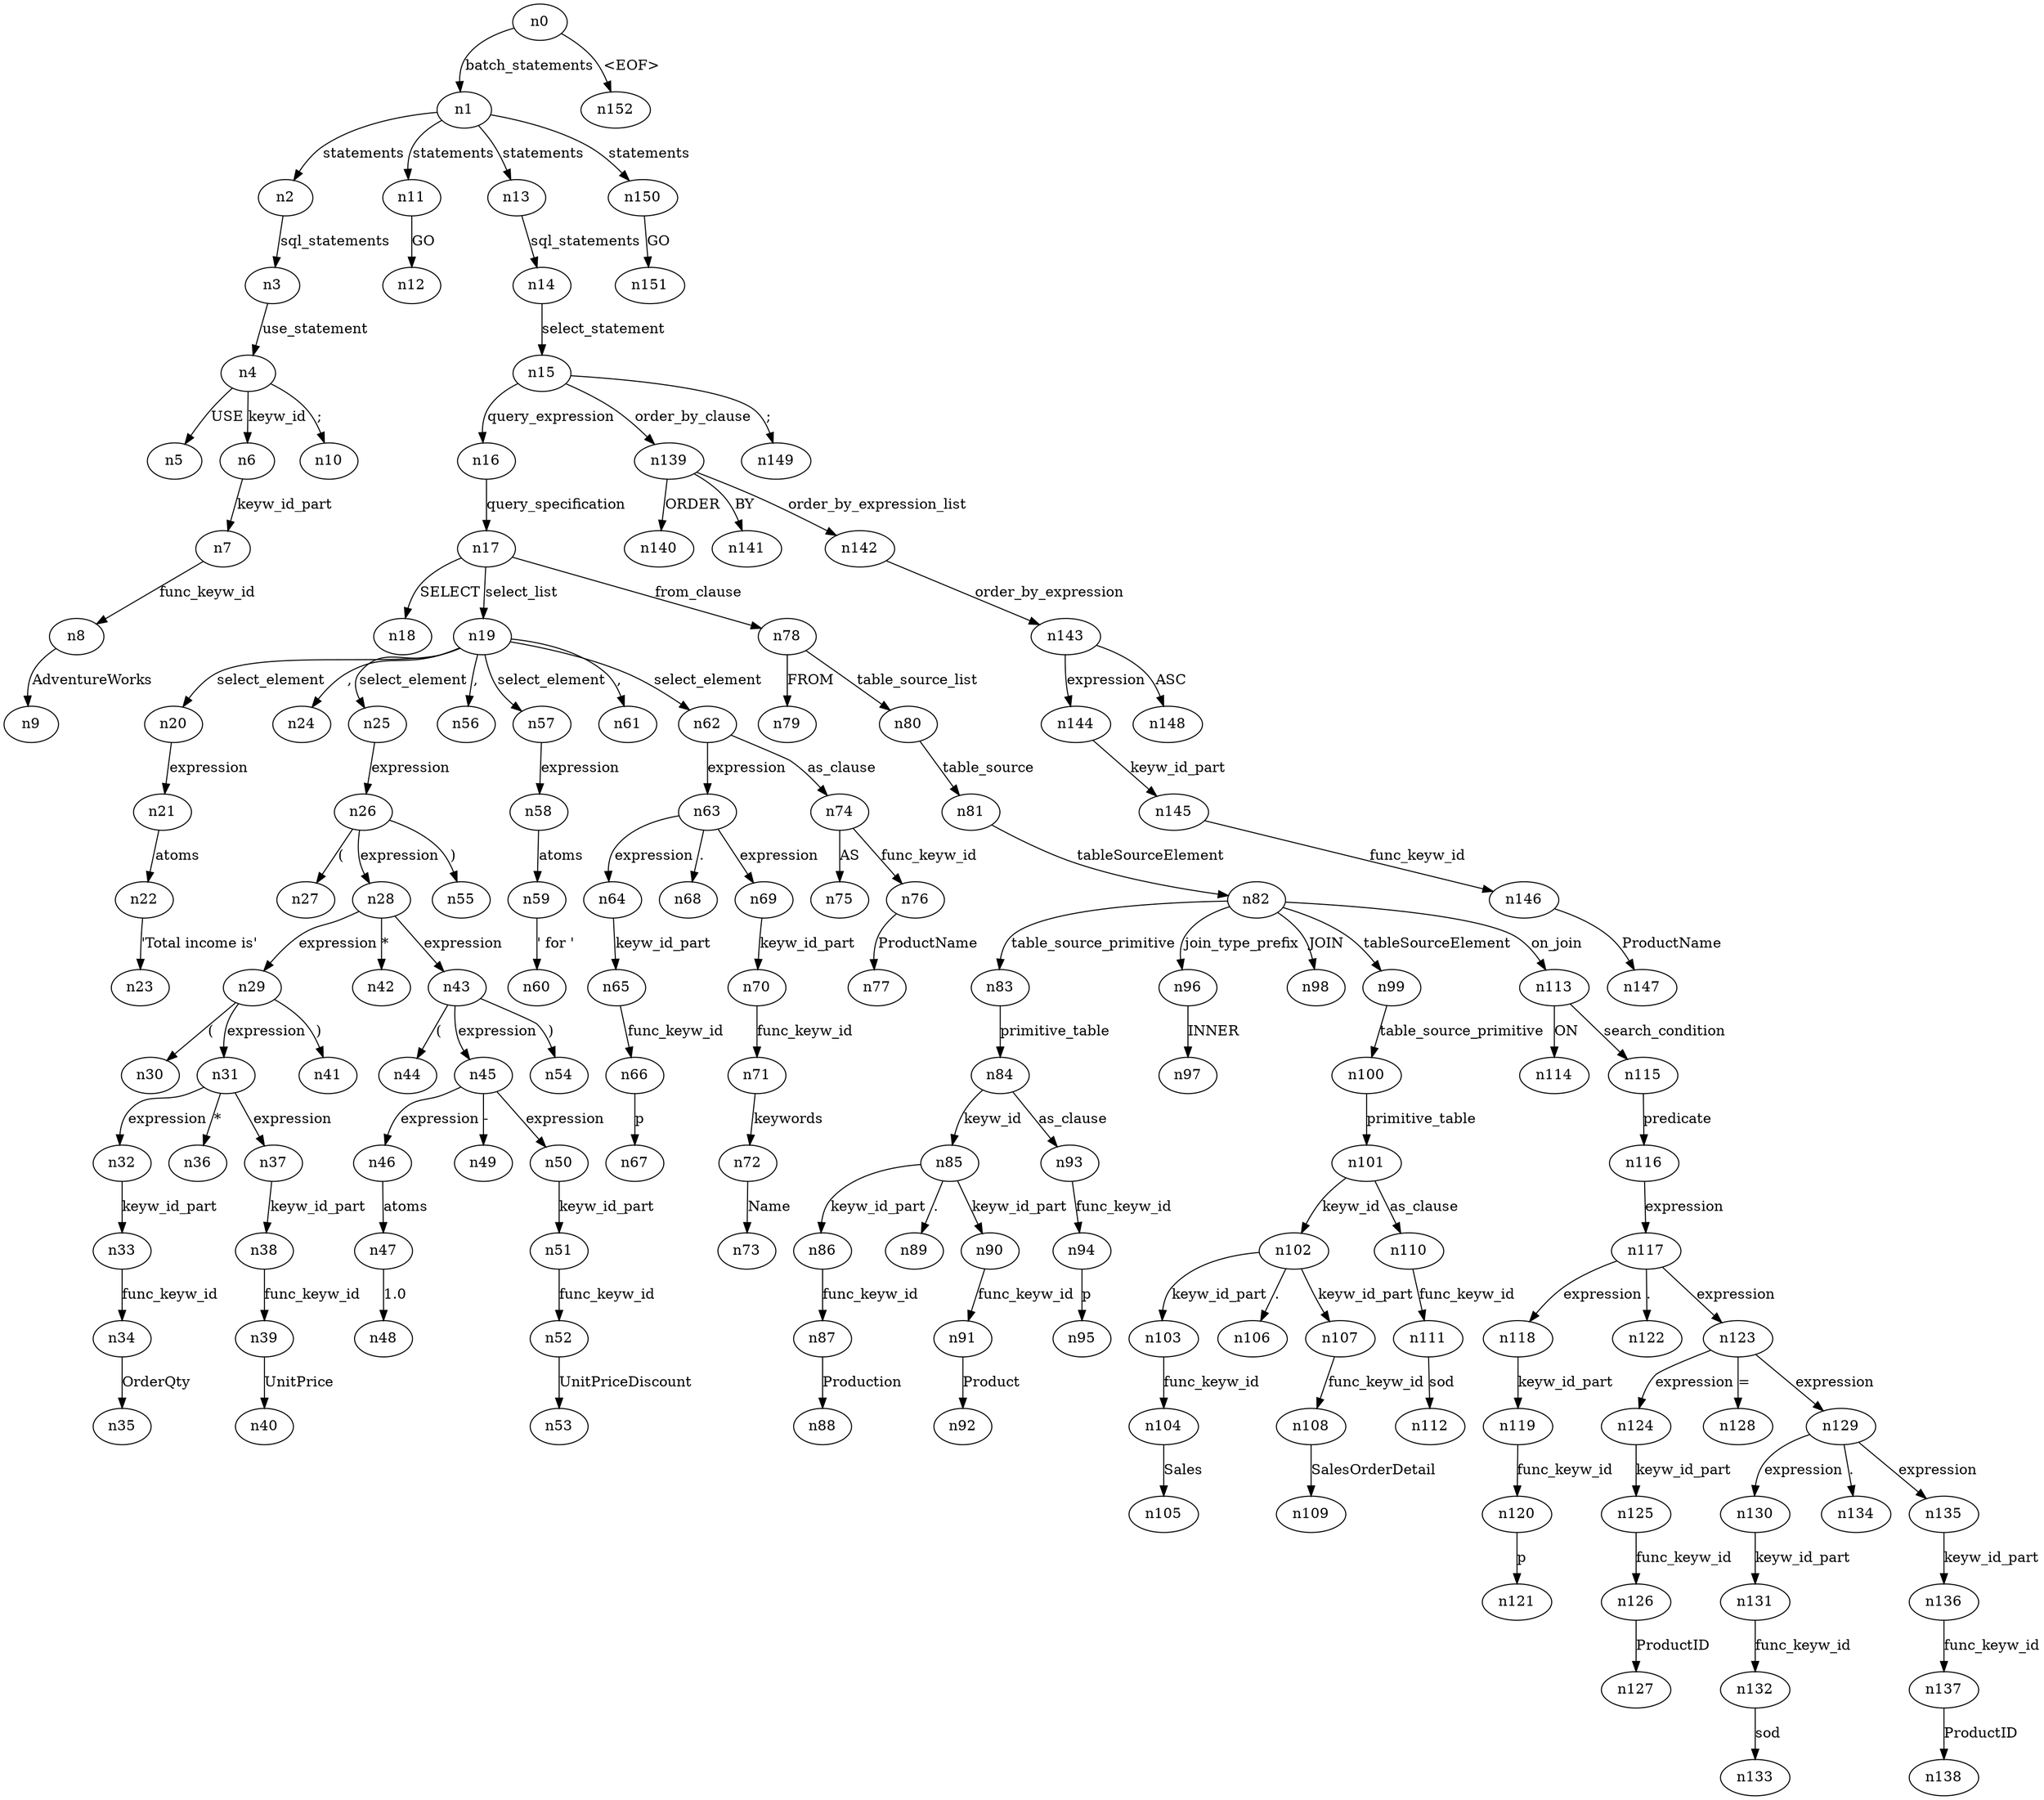 digraph ParseTree {
  n0 -> n1 [label="batch_statements"];
  n1 -> n2 [label="statements"];
  n2 -> n3 [label="sql_statements"];
  n3 -> n4 [label="use_statement"];
  n4 -> n5 [label="USE"];
  n4 -> n6 [label="keyw_id"];
  n6 -> n7 [label="keyw_id_part"];
  n7 -> n8 [label="func_keyw_id"];
  n8 -> n9 [label="AdventureWorks"];
  n4 -> n10 [label=";"];
  n1 -> n11 [label="statements"];
  n11 -> n12 [label="GO"];
  n1 -> n13 [label="statements"];
  n13 -> n14 [label="sql_statements"];
  n14 -> n15 [label="select_statement"];
  n15 -> n16 [label="query_expression"];
  n16 -> n17 [label="query_specification"];
  n17 -> n18 [label="SELECT"];
  n17 -> n19 [label="select_list"];
  n19 -> n20 [label="select_element"];
  n20 -> n21 [label="expression"];
  n21 -> n22 [label="atoms"];
  n22 -> n23 [label="'Total income is'"];
  n19 -> n24 [label=","];
  n19 -> n25 [label="select_element"];
  n25 -> n26 [label="expression"];
  n26 -> n27 [label="("];
  n26 -> n28 [label="expression"];
  n28 -> n29 [label="expression"];
  n29 -> n30 [label="("];
  n29 -> n31 [label="expression"];
  n31 -> n32 [label="expression"];
  n32 -> n33 [label="keyw_id_part"];
  n33 -> n34 [label="func_keyw_id"];
  n34 -> n35 [label="OrderQty"];
  n31 -> n36 [label="*"];
  n31 -> n37 [label="expression"];
  n37 -> n38 [label="keyw_id_part"];
  n38 -> n39 [label="func_keyw_id"];
  n39 -> n40 [label="UnitPrice"];
  n29 -> n41 [label=")"];
  n28 -> n42 [label="*"];
  n28 -> n43 [label="expression"];
  n43 -> n44 [label="("];
  n43 -> n45 [label="expression"];
  n45 -> n46 [label="expression"];
  n46 -> n47 [label="atoms"];
  n47 -> n48 [label="1.0"];
  n45 -> n49 [label="-"];
  n45 -> n50 [label="expression"];
  n50 -> n51 [label="keyw_id_part"];
  n51 -> n52 [label="func_keyw_id"];
  n52 -> n53 [label="UnitPriceDiscount"];
  n43 -> n54 [label=")"];
  n26 -> n55 [label=")"];
  n19 -> n56 [label=","];
  n19 -> n57 [label="select_element"];
  n57 -> n58 [label="expression"];
  n58 -> n59 [label="atoms"];
  n59 -> n60 [label="' for '"];
  n19 -> n61 [label=","];
  n19 -> n62 [label="select_element"];
  n62 -> n63 [label="expression"];
  n63 -> n64 [label="expression"];
  n64 -> n65 [label="keyw_id_part"];
  n65 -> n66 [label="func_keyw_id"];
  n66 -> n67 [label="p"];
  n63 -> n68 [label="."];
  n63 -> n69 [label="expression"];
  n69 -> n70 [label="keyw_id_part"];
  n70 -> n71 [label="func_keyw_id"];
  n71 -> n72 [label="keywords"];
  n72 -> n73 [label="Name"];
  n62 -> n74 [label="as_clause"];
  n74 -> n75 [label="AS"];
  n74 -> n76 [label="func_keyw_id"];
  n76 -> n77 [label="ProductName"];
  n17 -> n78 [label="from_clause"];
  n78 -> n79 [label="FROM"];
  n78 -> n80 [label="table_source_list"];
  n80 -> n81 [label="table_source"];
  n81 -> n82 [label="tableSourceElement"];
  n82 -> n83 [label="table_source_primitive"];
  n83 -> n84 [label="primitive_table"];
  n84 -> n85 [label="keyw_id"];
  n85 -> n86 [label="keyw_id_part"];
  n86 -> n87 [label="func_keyw_id"];
  n87 -> n88 [label="Production"];
  n85 -> n89 [label="."];
  n85 -> n90 [label="keyw_id_part"];
  n90 -> n91 [label="func_keyw_id"];
  n91 -> n92 [label="Product"];
  n84 -> n93 [label="as_clause"];
  n93 -> n94 [label="func_keyw_id"];
  n94 -> n95 [label="p"];
  n82 -> n96 [label="join_type_prefix"];
  n96 -> n97 [label="INNER"];
  n82 -> n98 [label="JOIN"];
  n82 -> n99 [label="tableSourceElement"];
  n99 -> n100 [label="table_source_primitive"];
  n100 -> n101 [label="primitive_table"];
  n101 -> n102 [label="keyw_id"];
  n102 -> n103 [label="keyw_id_part"];
  n103 -> n104 [label="func_keyw_id"];
  n104 -> n105 [label="Sales"];
  n102 -> n106 [label="."];
  n102 -> n107 [label="keyw_id_part"];
  n107 -> n108 [label="func_keyw_id"];
  n108 -> n109 [label="SalesOrderDetail"];
  n101 -> n110 [label="as_clause"];
  n110 -> n111 [label="func_keyw_id"];
  n111 -> n112 [label="sod"];
  n82 -> n113 [label="on_join"];
  n113 -> n114 [label="ON"];
  n113 -> n115 [label="search_condition"];
  n115 -> n116 [label="predicate"];
  n116 -> n117 [label="expression"];
  n117 -> n118 [label="expression"];
  n118 -> n119 [label="keyw_id_part"];
  n119 -> n120 [label="func_keyw_id"];
  n120 -> n121 [label="p"];
  n117 -> n122 [label="."];
  n117 -> n123 [label="expression"];
  n123 -> n124 [label="expression"];
  n124 -> n125 [label="keyw_id_part"];
  n125 -> n126 [label="func_keyw_id"];
  n126 -> n127 [label="ProductID"];
  n123 -> n128 [label="="];
  n123 -> n129 [label="expression"];
  n129 -> n130 [label="expression"];
  n130 -> n131 [label="keyw_id_part"];
  n131 -> n132 [label="func_keyw_id"];
  n132 -> n133 [label="sod"];
  n129 -> n134 [label="."];
  n129 -> n135 [label="expression"];
  n135 -> n136 [label="keyw_id_part"];
  n136 -> n137 [label="func_keyw_id"];
  n137 -> n138 [label="ProductID"];
  n15 -> n139 [label="order_by_clause"];
  n139 -> n140 [label="ORDER"];
  n139 -> n141 [label="BY"];
  n139 -> n142 [label="order_by_expression_list"];
  n142 -> n143 [label="order_by_expression"];
  n143 -> n144 [label="expression"];
  n144 -> n145 [label="keyw_id_part"];
  n145 -> n146 [label="func_keyw_id"];
  n146 -> n147 [label="ProductName"];
  n143 -> n148 [label="ASC"];
  n15 -> n149 [label=";"];
  n1 -> n150 [label="statements"];
  n150 -> n151 [label="GO"];
  n0 -> n152 [label="<EOF>"];
}